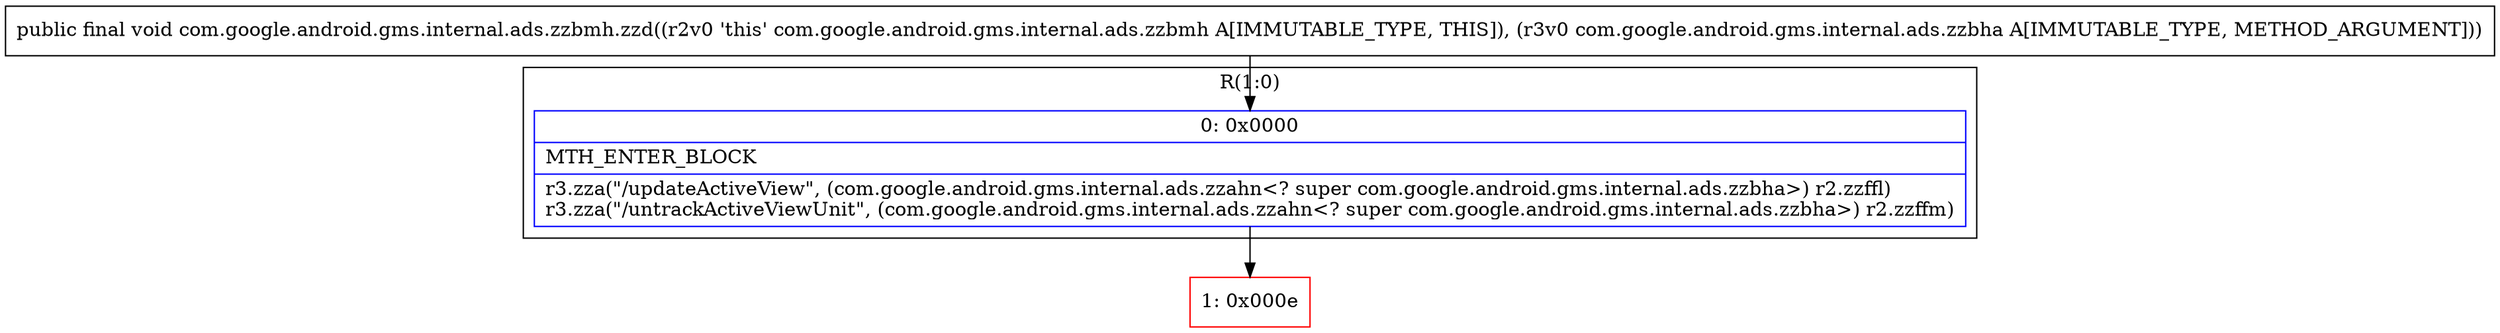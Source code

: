 digraph "CFG forcom.google.android.gms.internal.ads.zzbmh.zzd(Lcom\/google\/android\/gms\/internal\/ads\/zzbha;)V" {
subgraph cluster_Region_1385599178 {
label = "R(1:0)";
node [shape=record,color=blue];
Node_0 [shape=record,label="{0\:\ 0x0000|MTH_ENTER_BLOCK\l|r3.zza(\"\/updateActiveView\", (com.google.android.gms.internal.ads.zzahn\<? super com.google.android.gms.internal.ads.zzbha\>) r2.zzffl)\lr3.zza(\"\/untrackActiveViewUnit\", (com.google.android.gms.internal.ads.zzahn\<? super com.google.android.gms.internal.ads.zzbha\>) r2.zzffm)\l}"];
}
Node_1 [shape=record,color=red,label="{1\:\ 0x000e}"];
MethodNode[shape=record,label="{public final void com.google.android.gms.internal.ads.zzbmh.zzd((r2v0 'this' com.google.android.gms.internal.ads.zzbmh A[IMMUTABLE_TYPE, THIS]), (r3v0 com.google.android.gms.internal.ads.zzbha A[IMMUTABLE_TYPE, METHOD_ARGUMENT])) }"];
MethodNode -> Node_0;
Node_0 -> Node_1;
}

